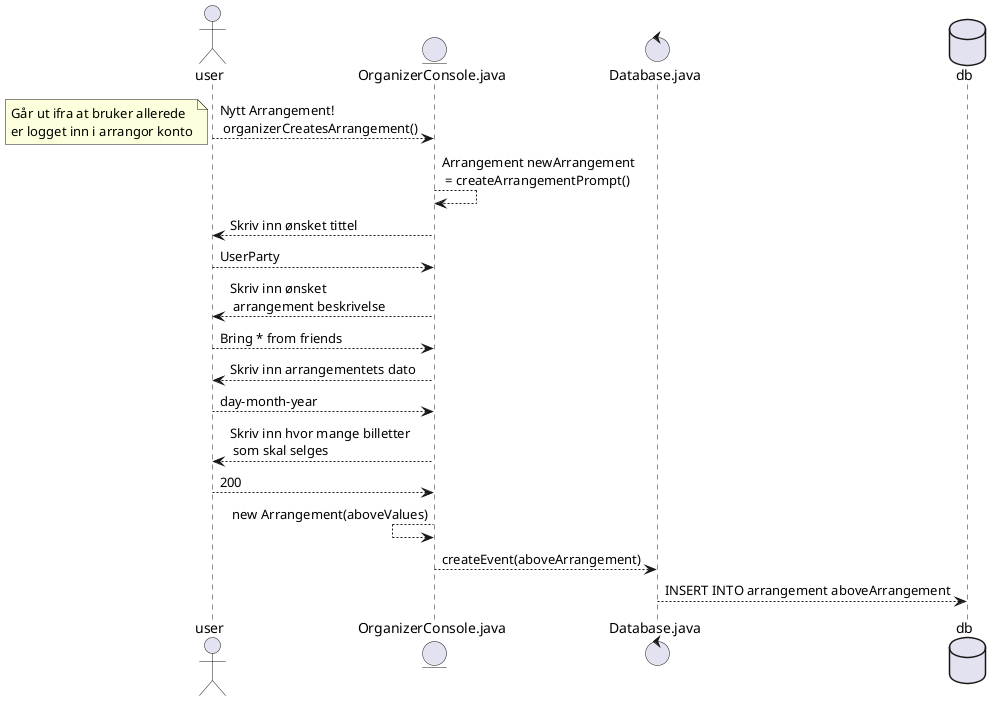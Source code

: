 @startuml

actor user
entity OrganizerConsole.java as SEAT
control Database.java as data
database db

user --> SEAT: Nytt Arrangement! \n organizerCreatesArrangement()
note left
	Går ut ifra at bruker allerede
	er logget inn i arrangor konto
end note
SEAT --> SEAT: Arrangement newArrangement\n = createArrangementPrompt()
user <-- SEAT: Skriv inn ønsket tittel
user --> SEAT: UserParty
user <-- SEAT: Skriv inn ønsket \n arrangement beskrivelse
user --> SEAT: Bring * from friends
user <-- SEAT: Skriv inn arrangementets dato
user --> SEAT: day-month-year
user <-- SEAT: Skriv inn hvor mange billetter \n som skal selges
user --> SEAT: 200
SEAT <-- SEAT: new Arrangement(aboveValues)
SEAT --> data: createEvent(aboveArrangement)
data --> db: INSERT INTO arrangement aboveArrangement

@enduml